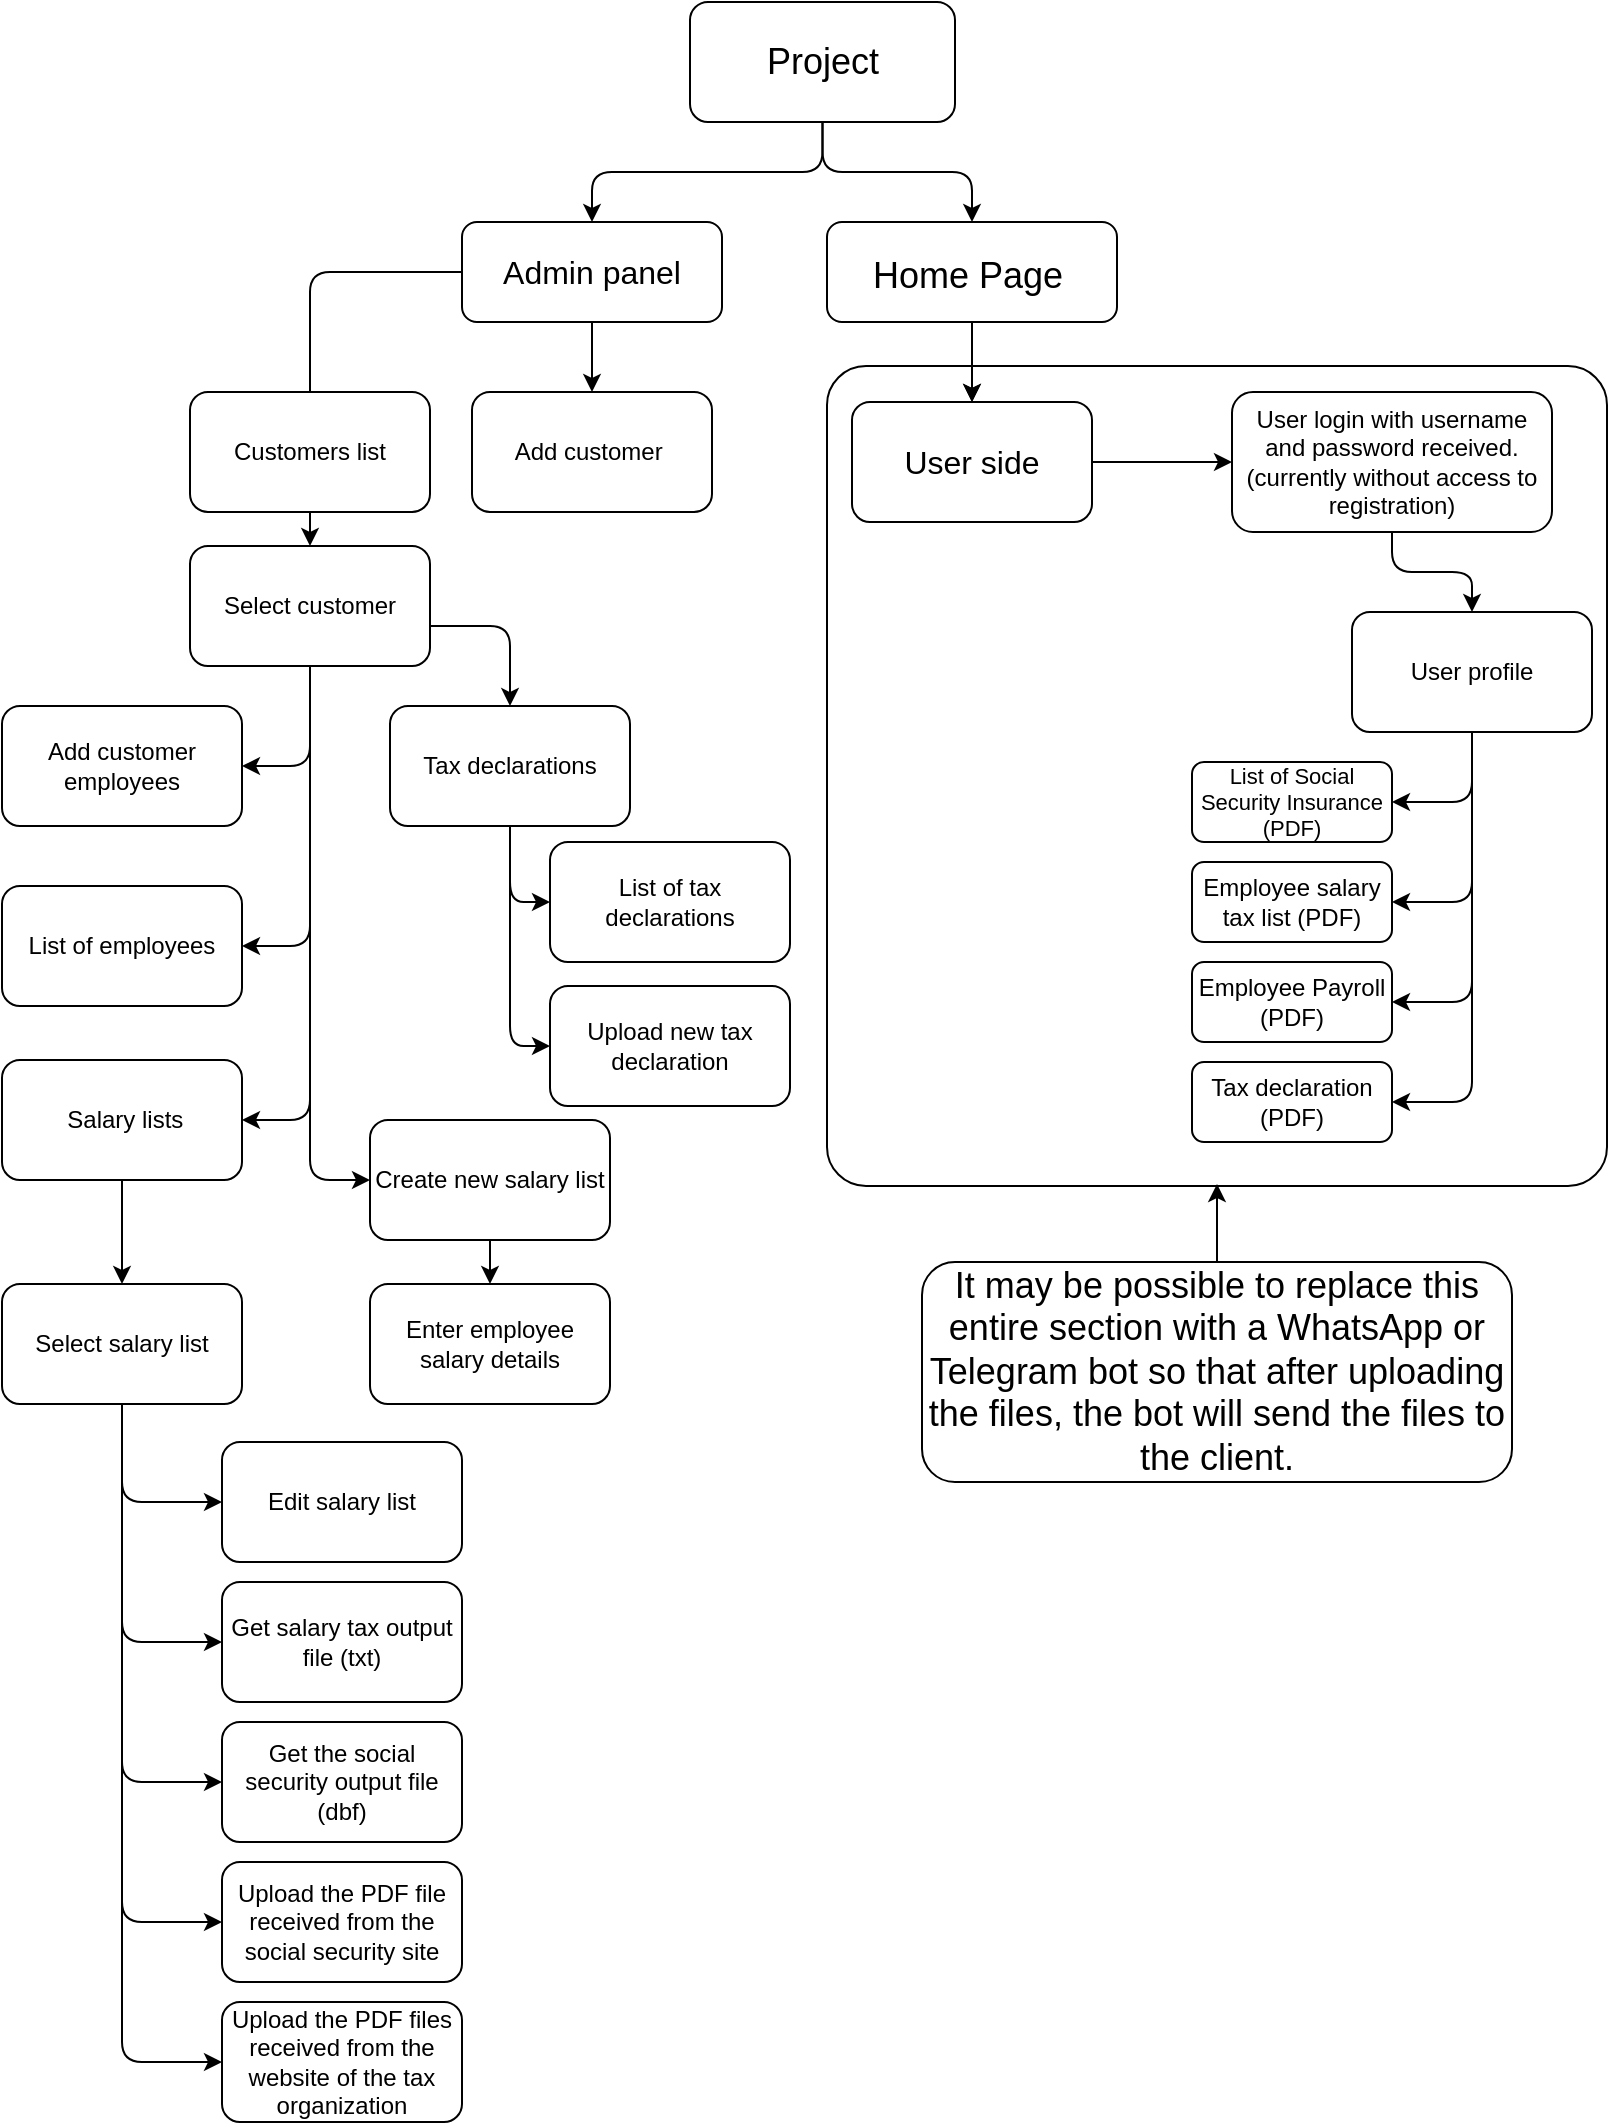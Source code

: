 <mxfile version="21.3.2" type="github">
  <diagram name="Page-1" id="bwL8cI_AIS0J8CrupIud">
    <mxGraphModel dx="1434" dy="756" grid="1" gridSize="10" guides="1" tooltips="1" connect="1" arrows="1" fold="1" page="1" pageScale="1" pageWidth="850" pageHeight="1100" math="0" shadow="0">
      <root>
        <mxCell id="0" />
        <mxCell id="1" parent="0" />
        <mxCell id="pEb46mMczC8xLRefmnad-8" value="" style="edgeStyle=orthogonalEdgeStyle;rounded=1;orthogonalLoop=1;jettySize=auto;html=1;labelBackgroundColor=none;fontColor=default;" parent="1" source="pEb46mMczC8xLRefmnad-5" target="pEb46mMczC8xLRefmnad-7" edge="1">
          <mxGeometry relative="1" as="geometry" />
        </mxCell>
        <mxCell id="pEb46mMczC8xLRefmnad-9" value="" style="edgeStyle=orthogonalEdgeStyle;rounded=1;orthogonalLoop=1;jettySize=auto;html=1;labelBackgroundColor=none;fontColor=default;" parent="1" source="pEb46mMczC8xLRefmnad-5" target="pEb46mMczC8xLRefmnad-7" edge="1">
          <mxGeometry relative="1" as="geometry" />
        </mxCell>
        <mxCell id="pEb46mMczC8xLRefmnad-5" value="&lt;font style=&quot;font-size: 18px;&quot;&gt;Home Page&amp;nbsp;&lt;/font&gt;" style="rounded=1;whiteSpace=wrap;html=1;fontSize=21;labelBackgroundColor=none;" parent="1" vertex="1">
          <mxGeometry x="428.5" y="138" width="145" height="50" as="geometry" />
        </mxCell>
        <mxCell id="Bx4inqkrswvy5-CGmALE-39" style="edgeStyle=orthogonalEdgeStyle;rounded=1;orthogonalLoop=1;jettySize=auto;html=1;entryX=0.5;entryY=0;entryDx=0;entryDy=0;" edge="1" parent="1" source="pEb46mMczC8xLRefmnad-6" target="Ck9cqEUvazjhiQAlSFsW-1">
          <mxGeometry relative="1" as="geometry" />
        </mxCell>
        <mxCell id="Bx4inqkrswvy5-CGmALE-46" value="" style="edgeStyle=orthogonalEdgeStyle;rounded=0;orthogonalLoop=1;jettySize=auto;html=1;" edge="1" parent="1" source="pEb46mMczC8xLRefmnad-6" target="Bx4inqkrswvy5-CGmALE-38">
          <mxGeometry relative="1" as="geometry" />
        </mxCell>
        <mxCell id="pEb46mMczC8xLRefmnad-6" value="&lt;font size=&quot;3&quot;&gt;Admin panel&lt;/font&gt;" style="rounded=1;whiteSpace=wrap;html=1;labelBackgroundColor=none;" parent="1" vertex="1">
          <mxGeometry x="246" y="138" width="130" height="50" as="geometry" />
        </mxCell>
        <mxCell id="pEb46mMczC8xLRefmnad-12" value="" style="edgeStyle=orthogonalEdgeStyle;rounded=1;orthogonalLoop=1;jettySize=auto;html=1;labelBackgroundColor=none;fontColor=default;" parent="1" source="pEb46mMczC8xLRefmnad-7" target="pEb46mMczC8xLRefmnad-11" edge="1">
          <mxGeometry relative="1" as="geometry" />
        </mxCell>
        <mxCell id="pEb46mMczC8xLRefmnad-7" value="&lt;font style=&quot;font-size: 16px;&quot;&gt;User side&lt;/font&gt;" style="rounded=1;whiteSpace=wrap;html=1;labelBackgroundColor=none;" parent="1" vertex="1">
          <mxGeometry x="441" y="228" width="120" height="60" as="geometry" />
        </mxCell>
        <mxCell id="pEb46mMczC8xLRefmnad-14" value="" style="edgeStyle=orthogonalEdgeStyle;rounded=1;orthogonalLoop=1;jettySize=auto;html=1;labelBackgroundColor=none;fontColor=default;" parent="1" source="pEb46mMczC8xLRefmnad-11" target="pEb46mMczC8xLRefmnad-13" edge="1">
          <mxGeometry relative="1" as="geometry" />
        </mxCell>
        <mxCell id="pEb46mMczC8xLRefmnad-11" value="User login with username and password received. (currently without access to registration)" style="rounded=1;whiteSpace=wrap;html=1;labelBackgroundColor=none;" parent="1" vertex="1">
          <mxGeometry x="631" y="223" width="160" height="70" as="geometry" />
        </mxCell>
        <mxCell id="pEb46mMczC8xLRefmnad-27" style="edgeStyle=orthogonalEdgeStyle;rounded=1;orthogonalLoop=1;jettySize=auto;html=1;entryX=1;entryY=0.5;entryDx=0;entryDy=0;labelBackgroundColor=none;fontColor=default;" parent="1" source="pEb46mMczC8xLRefmnad-13" target="pEb46mMczC8xLRefmnad-15" edge="1">
          <mxGeometry relative="1" as="geometry" />
        </mxCell>
        <mxCell id="pEb46mMczC8xLRefmnad-28" style="edgeStyle=orthogonalEdgeStyle;rounded=1;orthogonalLoop=1;jettySize=auto;html=1;entryX=1;entryY=0.5;entryDx=0;entryDy=0;labelBackgroundColor=none;fontColor=default;" parent="1" source="pEb46mMczC8xLRefmnad-13" target="pEb46mMczC8xLRefmnad-18" edge="1">
          <mxGeometry relative="1" as="geometry" />
        </mxCell>
        <mxCell id="pEb46mMczC8xLRefmnad-29" style="edgeStyle=orthogonalEdgeStyle;rounded=1;orthogonalLoop=1;jettySize=auto;html=1;entryX=1;entryY=0.5;entryDx=0;entryDy=0;labelBackgroundColor=none;fontColor=default;" parent="1" source="pEb46mMczC8xLRefmnad-13" target="pEb46mMczC8xLRefmnad-17" edge="1">
          <mxGeometry relative="1" as="geometry" />
        </mxCell>
        <mxCell id="Bx4inqkrswvy5-CGmALE-27" style="edgeStyle=orthogonalEdgeStyle;rounded=1;orthogonalLoop=1;jettySize=auto;html=1;entryX=1;entryY=0.5;entryDx=0;entryDy=0;" edge="1" parent="1" source="pEb46mMczC8xLRefmnad-13" target="Bx4inqkrswvy5-CGmALE-26">
          <mxGeometry relative="1" as="geometry" />
        </mxCell>
        <mxCell id="pEb46mMczC8xLRefmnad-13" value="User profile" style="rounded=1;whiteSpace=wrap;html=1;labelBackgroundColor=none;" parent="1" vertex="1">
          <mxGeometry x="691" y="333" width="120" height="60" as="geometry" />
        </mxCell>
        <mxCell id="pEb46mMczC8xLRefmnad-15" value="List of Social Security Insurance (PDF)" style="rounded=1;whiteSpace=wrap;html=1;fontSize=11;labelBackgroundColor=none;" parent="1" vertex="1">
          <mxGeometry x="611" y="408" width="100" height="40" as="geometry" />
        </mxCell>
        <mxCell id="pEb46mMczC8xLRefmnad-17" value="Employee Payroll (PDF)" style="rounded=1;whiteSpace=wrap;html=1;labelBackgroundColor=none;" parent="1" vertex="1">
          <mxGeometry x="611" y="508" width="100" height="40" as="geometry" />
        </mxCell>
        <mxCell id="pEb46mMczC8xLRefmnad-18" value="Employee salary tax list (PDF)" style="rounded=1;whiteSpace=wrap;html=1;labelBackgroundColor=none;" parent="1" vertex="1">
          <mxGeometry x="611" y="458" width="100" height="40" as="geometry" />
        </mxCell>
        <mxCell id="Bx4inqkrswvy5-CGmALE-48" style="edgeStyle=orthogonalEdgeStyle;rounded=1;orthogonalLoop=1;jettySize=auto;html=1;entryX=1;entryY=0.5;entryDx=0;entryDy=0;" edge="1" parent="1" source="Ck9cqEUvazjhiQAlSFsW-1" target="Ck9cqEUvazjhiQAlSFsW-8">
          <mxGeometry relative="1" as="geometry" />
        </mxCell>
        <mxCell id="Bx4inqkrswvy5-CGmALE-59" style="edgeStyle=orthogonalEdgeStyle;rounded=1;orthogonalLoop=1;jettySize=auto;html=1;entryX=1;entryY=0.5;entryDx=0;entryDy=0;" edge="1" parent="1" source="Ck9cqEUvazjhiQAlSFsW-1" target="Bx4inqkrswvy5-CGmALE-58">
          <mxGeometry relative="1" as="geometry" />
        </mxCell>
        <mxCell id="Bx4inqkrswvy5-CGmALE-113" style="edgeStyle=orthogonalEdgeStyle;rounded=1;orthogonalLoop=1;jettySize=auto;html=1;entryX=0;entryY=0.5;entryDx=0;entryDy=0;" edge="1" parent="1" source="Ck9cqEUvazjhiQAlSFsW-1" target="Bx4inqkrswvy5-CGmALE-50">
          <mxGeometry relative="1" as="geometry" />
        </mxCell>
        <mxCell id="Bx4inqkrswvy5-CGmALE-121" style="edgeStyle=orthogonalEdgeStyle;rounded=1;orthogonalLoop=1;jettySize=auto;html=1;entryX=1;entryY=0.5;entryDx=0;entryDy=0;" edge="1" parent="1" source="Ck9cqEUvazjhiQAlSFsW-1" target="Bx4inqkrswvy5-CGmALE-33">
          <mxGeometry relative="1" as="geometry" />
        </mxCell>
        <mxCell id="Bx4inqkrswvy5-CGmALE-123" style="edgeStyle=orthogonalEdgeStyle;rounded=1;orthogonalLoop=1;jettySize=auto;html=1;entryX=0.5;entryY=0;entryDx=0;entryDy=0;strokeWidth=1;jumpStyle=none;" edge="1" parent="1" source="Ck9cqEUvazjhiQAlSFsW-1" target="Bx4inqkrswvy5-CGmALE-28">
          <mxGeometry relative="1" as="geometry">
            <Array as="points">
              <mxPoint x="270" y="340" />
            </Array>
          </mxGeometry>
        </mxCell>
        <mxCell id="Ck9cqEUvazjhiQAlSFsW-1" value="Select customer" style="rounded=1;whiteSpace=wrap;html=1;labelBackgroundColor=none;" parent="1" vertex="1">
          <mxGeometry x="110" y="300" width="120" height="60" as="geometry" />
        </mxCell>
        <mxCell id="Bx4inqkrswvy5-CGmALE-130" value="" style="edgeStyle=orthogonalEdgeStyle;rounded=1;orthogonalLoop=1;jettySize=auto;html=1;" edge="1" parent="1" source="Ck9cqEUvazjhiQAlSFsW-3" target="pEb46mMczC8xLRefmnad-5">
          <mxGeometry relative="1" as="geometry" />
        </mxCell>
        <mxCell id="Bx4inqkrswvy5-CGmALE-131" style="edgeStyle=orthogonalEdgeStyle;rounded=1;orthogonalLoop=1;jettySize=auto;html=1;entryX=0.5;entryY=0;entryDx=0;entryDy=0;" edge="1" parent="1" source="Ck9cqEUvazjhiQAlSFsW-3" target="pEb46mMczC8xLRefmnad-6">
          <mxGeometry relative="1" as="geometry" />
        </mxCell>
        <mxCell id="Ck9cqEUvazjhiQAlSFsW-3" value="Project" style="rounded=1;whiteSpace=wrap;html=1;fontSize=18;" parent="1" vertex="1">
          <mxGeometry x="360" y="28" width="132.5" height="60" as="geometry" />
        </mxCell>
        <mxCell id="Ck9cqEUvazjhiQAlSFsW-8" value="Add customer employees" style="rounded=1;whiteSpace=wrap;html=1;labelBackgroundColor=none;" parent="1" vertex="1">
          <mxGeometry x="16" y="380" width="120" height="60" as="geometry" />
        </mxCell>
        <mxCell id="Bx4inqkrswvy5-CGmALE-1" value="Enter employee salary details" style="rounded=1;whiteSpace=wrap;html=1;labelBackgroundColor=none;" vertex="1" parent="1">
          <mxGeometry x="200" y="669" width="120" height="60" as="geometry" />
        </mxCell>
        <mxCell id="Bx4inqkrswvy5-CGmALE-3" value="Get the social security output file (dbf)" style="rounded=1;whiteSpace=wrap;html=1;labelBackgroundColor=none;" vertex="1" parent="1">
          <mxGeometry x="126" y="888" width="120" height="60" as="geometry" />
        </mxCell>
        <mxCell id="Bx4inqkrswvy5-CGmALE-4" value="Get salary tax output file (txt)" style="rounded=1;whiteSpace=wrap;html=1;labelBackgroundColor=none;" vertex="1" parent="1">
          <mxGeometry x="126" y="818" width="120" height="60" as="geometry" />
        </mxCell>
        <mxCell id="Bx4inqkrswvy5-CGmALE-13" value="Upload the PDF file received from the social security site" style="rounded=1;whiteSpace=wrap;html=1;labelBackgroundColor=none;" vertex="1" parent="1">
          <mxGeometry x="126" y="958" width="120" height="60" as="geometry" />
        </mxCell>
        <mxCell id="Bx4inqkrswvy5-CGmALE-14" value="Upload the PDF files received from the website of the tax organization" style="rounded=1;whiteSpace=wrap;html=1;labelBackgroundColor=none;" vertex="1" parent="1">
          <mxGeometry x="126" y="1028" width="120" height="60" as="geometry" />
        </mxCell>
        <mxCell id="Bx4inqkrswvy5-CGmALE-18" value="" style="rounded=1;whiteSpace=wrap;html=1;fillColor=none;perimeterSpacing=1;arcSize=5;" vertex="1" parent="1">
          <mxGeometry x="428.5" y="210" width="390" height="410" as="geometry" />
        </mxCell>
        <mxCell id="Bx4inqkrswvy5-CGmALE-20" value="" style="edgeStyle=orthogonalEdgeStyle;rounded=0;orthogonalLoop=1;jettySize=auto;html=1;" edge="1" parent="1" source="Bx4inqkrswvy5-CGmALE-19">
          <mxGeometry relative="1" as="geometry">
            <mxPoint x="623.5" y="619" as="targetPoint" />
          </mxGeometry>
        </mxCell>
        <mxCell id="Bx4inqkrswvy5-CGmALE-19" value="It may be possible to replace this entire section with a WhatsApp or Telegram bot so that after uploading the files, the bot will send the files to the client." style="rounded=1;whiteSpace=wrap;html=1;fontSize=18;" vertex="1" parent="1">
          <mxGeometry x="476" y="658" width="295" height="110" as="geometry" />
        </mxCell>
        <mxCell id="Bx4inqkrswvy5-CGmALE-26" value="Tax declaration&lt;br&gt;(PDF)" style="rounded=1;whiteSpace=wrap;html=1;labelBackgroundColor=none;" vertex="1" parent="1">
          <mxGeometry x="611" y="558" width="100" height="40" as="geometry" />
        </mxCell>
        <mxCell id="Bx4inqkrswvy5-CGmALE-126" style="edgeStyle=orthogonalEdgeStyle;rounded=1;orthogonalLoop=1;jettySize=auto;html=1;entryX=0;entryY=0.5;entryDx=0;entryDy=0;" edge="1" parent="1" source="Bx4inqkrswvy5-CGmALE-28" target="Bx4inqkrswvy5-CGmALE-125">
          <mxGeometry relative="1" as="geometry" />
        </mxCell>
        <mxCell id="Bx4inqkrswvy5-CGmALE-127" style="edgeStyle=orthogonalEdgeStyle;rounded=1;orthogonalLoop=1;jettySize=auto;html=1;entryX=0;entryY=0.5;entryDx=0;entryDy=0;" edge="1" parent="1" source="Bx4inqkrswvy5-CGmALE-28" target="Bx4inqkrswvy5-CGmALE-124">
          <mxGeometry relative="1" as="geometry" />
        </mxCell>
        <mxCell id="Bx4inqkrswvy5-CGmALE-28" value="Tax declarations" style="rounded=1;whiteSpace=wrap;html=1;labelBackgroundColor=none;" vertex="1" parent="1">
          <mxGeometry x="210" y="380" width="120" height="60" as="geometry" />
        </mxCell>
        <mxCell id="Bx4inqkrswvy5-CGmALE-33" value="List of employees" style="rounded=1;whiteSpace=wrap;html=1;labelBackgroundColor=none;" vertex="1" parent="1">
          <mxGeometry x="16" y="470" width="120" height="60" as="geometry" />
        </mxCell>
        <mxCell id="Bx4inqkrswvy5-CGmALE-38" value="Add customer&amp;nbsp;" style="rounded=1;whiteSpace=wrap;html=1;labelBackgroundColor=none;" vertex="1" parent="1">
          <mxGeometry x="251" y="223" width="120" height="60" as="geometry" />
        </mxCell>
        <mxCell id="Bx4inqkrswvy5-CGmALE-105" value="" style="edgeStyle=orthogonalEdgeStyle;rounded=0;orthogonalLoop=1;jettySize=auto;html=1;" edge="1" parent="1" source="Bx4inqkrswvy5-CGmALE-50">
          <mxGeometry relative="1" as="geometry">
            <mxPoint x="260" y="669" as="targetPoint" />
          </mxGeometry>
        </mxCell>
        <mxCell id="Bx4inqkrswvy5-CGmALE-50" value="Create new salary list" style="rounded=1;whiteSpace=wrap;html=1;labelBackgroundColor=none;" vertex="1" parent="1">
          <mxGeometry x="200" y="587" width="120" height="60" as="geometry" />
        </mxCell>
        <mxCell id="Bx4inqkrswvy5-CGmALE-110" value="" style="edgeStyle=orthogonalEdgeStyle;rounded=0;orthogonalLoop=1;jettySize=auto;html=1;" edge="1" parent="1" source="Bx4inqkrswvy5-CGmALE-58" target="Bx4inqkrswvy5-CGmALE-103">
          <mxGeometry relative="1" as="geometry" />
        </mxCell>
        <mxCell id="Bx4inqkrswvy5-CGmALE-58" value="&amp;nbsp;Salary lists" style="rounded=1;whiteSpace=wrap;html=1;labelBackgroundColor=none;" vertex="1" parent="1">
          <mxGeometry x="16" y="557" width="120" height="60" as="geometry" />
        </mxCell>
        <mxCell id="Bx4inqkrswvy5-CGmALE-69" value="Customers list" style="rounded=1;whiteSpace=wrap;html=1;labelBackgroundColor=none;" vertex="1" parent="1">
          <mxGeometry x="110" y="223" width="120" height="60" as="geometry" />
        </mxCell>
        <mxCell id="Bx4inqkrswvy5-CGmALE-114" style="edgeStyle=orthogonalEdgeStyle;rounded=1;orthogonalLoop=1;jettySize=auto;html=1;entryX=0;entryY=0.5;entryDx=0;entryDy=0;" edge="1" parent="1" source="Bx4inqkrswvy5-CGmALE-103" target="Bx4inqkrswvy5-CGmALE-111">
          <mxGeometry relative="1" as="geometry" />
        </mxCell>
        <mxCell id="Bx4inqkrswvy5-CGmALE-115" style="edgeStyle=orthogonalEdgeStyle;rounded=1;orthogonalLoop=1;jettySize=auto;html=1;entryX=0;entryY=0.5;entryDx=0;entryDy=0;" edge="1" parent="1" source="Bx4inqkrswvy5-CGmALE-103" target="Bx4inqkrswvy5-CGmALE-4">
          <mxGeometry relative="1" as="geometry" />
        </mxCell>
        <mxCell id="Bx4inqkrswvy5-CGmALE-116" style="edgeStyle=orthogonalEdgeStyle;rounded=1;orthogonalLoop=1;jettySize=auto;html=1;entryX=0;entryY=0.5;entryDx=0;entryDy=0;" edge="1" parent="1" source="Bx4inqkrswvy5-CGmALE-103" target="Bx4inqkrswvy5-CGmALE-3">
          <mxGeometry relative="1" as="geometry" />
        </mxCell>
        <mxCell id="Bx4inqkrswvy5-CGmALE-117" style="edgeStyle=orthogonalEdgeStyle;rounded=1;orthogonalLoop=1;jettySize=auto;html=1;entryX=0;entryY=0.5;entryDx=0;entryDy=0;" edge="1" parent="1" source="Bx4inqkrswvy5-CGmALE-103" target="Bx4inqkrswvy5-CGmALE-13">
          <mxGeometry relative="1" as="geometry" />
        </mxCell>
        <mxCell id="Bx4inqkrswvy5-CGmALE-118" style="edgeStyle=orthogonalEdgeStyle;rounded=1;orthogonalLoop=1;jettySize=auto;html=1;entryX=0;entryY=0.5;entryDx=0;entryDy=0;" edge="1" parent="1" source="Bx4inqkrswvy5-CGmALE-103" target="Bx4inqkrswvy5-CGmALE-14">
          <mxGeometry relative="1" as="geometry" />
        </mxCell>
        <mxCell id="Bx4inqkrswvy5-CGmALE-103" value="Select salary list" style="rounded=1;whiteSpace=wrap;html=1;labelBackgroundColor=none;" vertex="1" parent="1">
          <mxGeometry x="16" y="669" width="120" height="60" as="geometry" />
        </mxCell>
        <mxCell id="Bx4inqkrswvy5-CGmALE-111" value="Edit salary list" style="rounded=1;whiteSpace=wrap;html=1;labelBackgroundColor=none;" vertex="1" parent="1">
          <mxGeometry x="126" y="748" width="120" height="60" as="geometry" />
        </mxCell>
        <mxCell id="Bx4inqkrswvy5-CGmALE-124" value="Upload new tax declaration" style="rounded=1;whiteSpace=wrap;html=1;labelBackgroundColor=none;" vertex="1" parent="1">
          <mxGeometry x="290" y="520" width="120" height="60" as="geometry" />
        </mxCell>
        <mxCell id="Bx4inqkrswvy5-CGmALE-125" value="List of tax declarations" style="rounded=1;whiteSpace=wrap;html=1;labelBackgroundColor=none;" vertex="1" parent="1">
          <mxGeometry x="290" y="448" width="120" height="60" as="geometry" />
        </mxCell>
      </root>
    </mxGraphModel>
  </diagram>
</mxfile>
